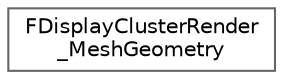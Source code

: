 digraph "Graphical Class Hierarchy"
{
 // INTERACTIVE_SVG=YES
 // LATEX_PDF_SIZE
  bgcolor="transparent";
  edge [fontname=Helvetica,fontsize=10,labelfontname=Helvetica,labelfontsize=10];
  node [fontname=Helvetica,fontsize=10,shape=box,height=0.2,width=0.4];
  rankdir="LR";
  Node0 [id="Node000000",label="FDisplayClusterRender\l_MeshGeometry",height=0.2,width=0.4,color="grey40", fillcolor="white", style="filled",URL="$d5/db0/classFDisplayClusterRender__MeshGeometry.html",tooltip=" "];
}
